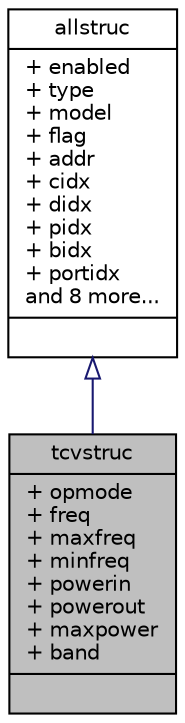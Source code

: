 digraph "tcvstruc"
{
 // INTERACTIVE_SVG=YES
  edge [fontname="Helvetica",fontsize="10",labelfontname="Helvetica",labelfontsize="10"];
  node [fontname="Helvetica",fontsize="10",shape=record];
  Node2 [label="{tcvstruc\n|+ opmode\l+ freq\l+ maxfreq\l+ minfreq\l+ powerin\l+ powerout\l+ maxpower\l+ band\l|}",height=0.2,width=0.4,color="black", fillcolor="grey75", style="filled", fontcolor="black"];
  Node3 -> Node2 [dir="back",color="midnightblue",fontsize="10",style="solid",arrowtail="onormal",fontname="Helvetica"];
  Node3 [label="{allstruc\n|+ enabled\l+ type\l+ model\l+ flag\l+ addr\l+ cidx\l+ didx\l+ pidx\l+ bidx\l+ portidx\land 8 more...\l|}",height=0.2,width=0.4,color="black", fillcolor="white", style="filled",URL="$structallstruc.html",tooltip="All Component structure. "];
}
